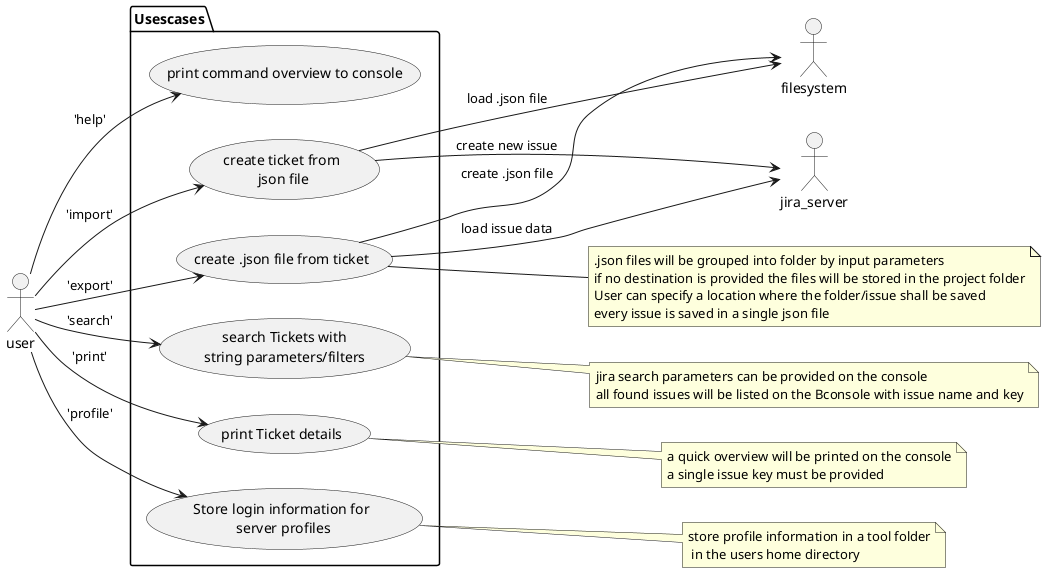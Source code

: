 @startuml pyJiraCLi_useCase
left to right direction

actor user as user
actor jira_server as server
actor filesystem as fs

package Usescases{
usecase UC_help as "print command overview to console"
usecase UC_import as "create ticket from\n json file"
usecase UC_export as "create .json file from ticket"
usecase UC_search as "search Tickets with\nstring parameters/filters"
usecase UC_print as "print Ticket details"
usecase UC_profile as "Store login information for\n server profiles"
}

note ".json files will be grouped into folder by input parameters\nif no destination is provided the files will be stored in the project folder\nUser can specify a location where the folder/issue shall be saved\nevery issue is saved in a single json file" as N_export
note "jira search parameters can be provided on the console\nall found issues will be listed on the Bconsole with issue name and key" as N_search
note "a quick overview will be printed on the console\na single issue key must be provided" as N_details
note "store profile information in a tool folder\n in the users home directory" as N_profile
user --> UC_help : 'help'
user --> UC_import : 'import'
user --> UC_search : 'search'
user --> UC_export : 'export'
user --> UC_print : 'print'
user --> UC_profile : 'profile'

UC_export --> server : load issue data
UC_export --> fs : create .json file 

UC_import --> server : create new issue
UC_import --> fs : load .json file

UC_export -- N_export
UC_search -- N_search
UC_print -- N_details
UC_profile -- N_profile
@enduml